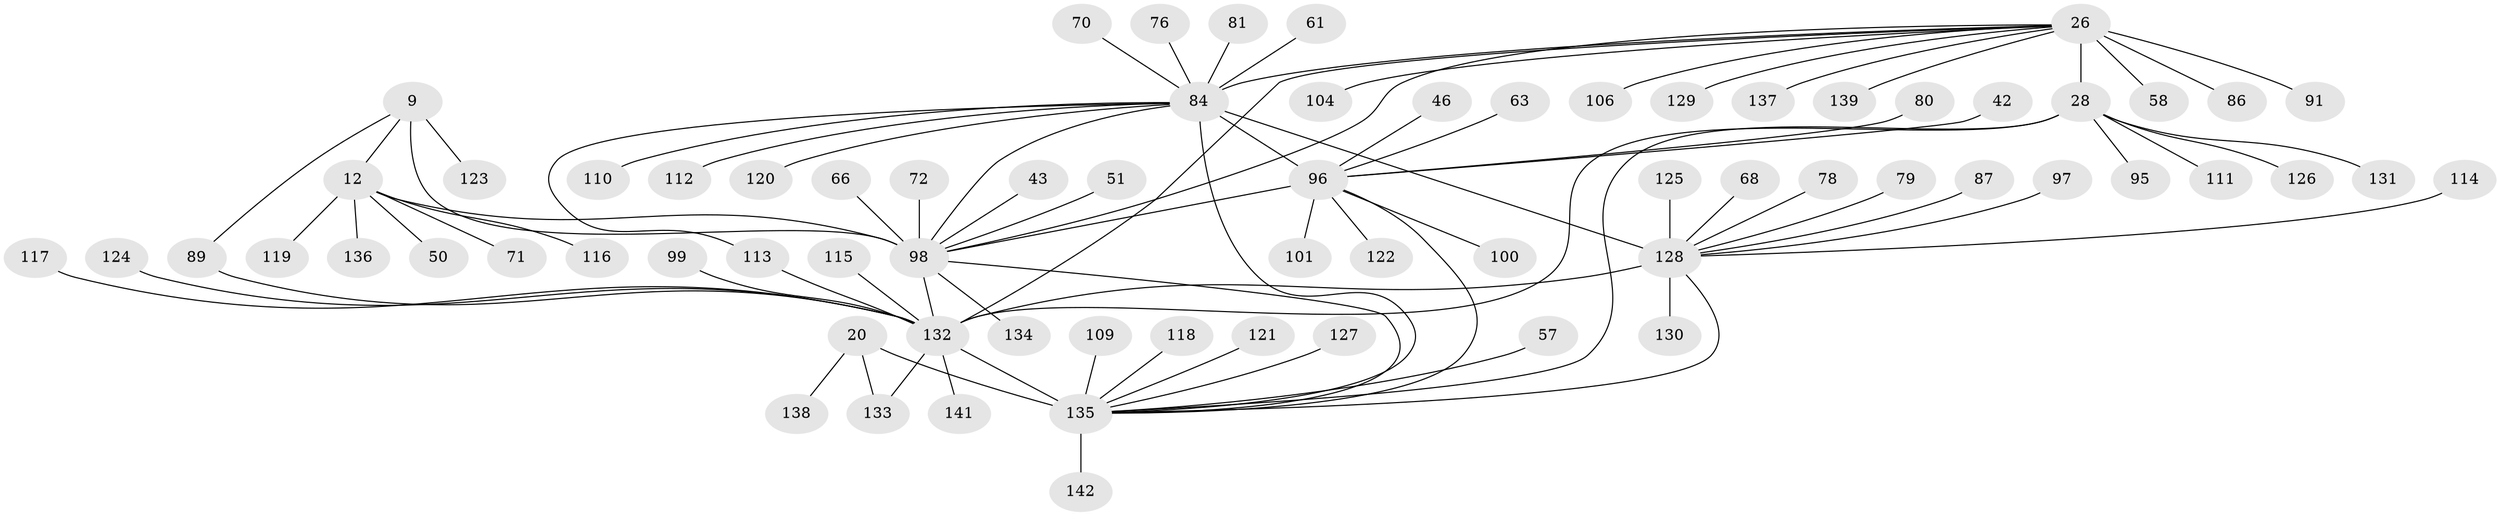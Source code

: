 // original degree distribution, {11: 0.028169014084507043, 8: 0.056338028169014086, 9: 0.056338028169014086, 15: 0.007042253521126761, 10: 0.04929577464788732, 7: 0.02112676056338028, 12: 0.02112676056338028, 6: 0.007042253521126761, 1: 0.5704225352112676, 2: 0.14084507042253522, 4: 0.02112676056338028, 3: 0.02112676056338028}
// Generated by graph-tools (version 1.1) at 2025/55/03/09/25 04:55:10]
// undirected, 71 vertices, 84 edges
graph export_dot {
graph [start="1"]
  node [color=gray90,style=filled];
  9 [super="+8"];
  12 [super="+10"];
  20 [super="+17"];
  26 [super="+24"];
  28 [super="+27+25"];
  42 [super="+40"];
  43;
  46;
  50;
  51;
  57;
  58;
  61;
  63;
  66;
  68;
  70;
  71;
  72;
  76;
  78;
  79 [super="+77"];
  80;
  81 [super="+62"];
  84 [super="+74+37+44"];
  86;
  87;
  89 [super="+39+69"];
  91;
  95 [super="+54"];
  96 [super="+35"];
  97;
  98 [super="+14+41"];
  99;
  100;
  101;
  104;
  106;
  109;
  110;
  111;
  112;
  113;
  114;
  115;
  116;
  117 [super="+108"];
  118 [super="+90"];
  119;
  120 [super="+60"];
  121;
  122;
  123;
  124;
  125;
  126;
  127;
  128 [super="+6"];
  129;
  130;
  131;
  132 [super="+82+83+107+88"];
  133;
  134;
  135 [super="+103+36+105"];
  136 [super="+85"];
  137;
  138;
  139;
  141;
  142 [super="+140"];
  9 -- 12 [weight=4];
  9 -- 123;
  9 -- 89;
  9 -- 98 [weight=6];
  12 -- 50;
  12 -- 71;
  12 -- 116;
  12 -- 119;
  12 -- 136;
  12 -- 98 [weight=6];
  20 -- 133;
  20 -- 138;
  20 -- 135 [weight=10];
  26 -- 28 [weight=12];
  26 -- 104;
  26 -- 129;
  26 -- 58;
  26 -- 137;
  26 -- 106;
  26 -- 139;
  26 -- 86;
  26 -- 91;
  26 -- 84;
  26 -- 132 [weight=2];
  26 -- 98;
  28 -- 131;
  28 -- 126;
  28 -- 95;
  28 -- 111;
  28 -- 132 [weight=2];
  28 -- 135 [weight=2];
  42 -- 96;
  43 -- 98;
  46 -- 96;
  51 -- 98;
  57 -- 135;
  61 -- 84;
  63 -- 96;
  66 -- 98;
  68 -- 128;
  70 -- 84;
  72 -- 98;
  76 -- 84;
  78 -- 128;
  79 -- 128;
  80 -- 96;
  81 -- 84;
  84 -- 110;
  84 -- 112;
  84 -- 113;
  84 -- 120;
  84 -- 135;
  84 -- 98 [weight=3];
  84 -- 96 [weight=12];
  84 -- 128;
  87 -- 128;
  89 -- 132;
  96 -- 98;
  96 -- 100;
  96 -- 101;
  96 -- 135;
  96 -- 122;
  97 -- 128;
  98 -- 132;
  98 -- 134;
  98 -- 135;
  99 -- 132;
  109 -- 135;
  113 -- 132;
  114 -- 128;
  115 -- 132;
  117 -- 132;
  118 -- 135;
  121 -- 135;
  124 -- 132;
  125 -- 128;
  127 -- 135;
  128 -- 130;
  128 -- 132 [weight=13];
  128 -- 135;
  132 -- 133;
  132 -- 141;
  132 -- 135;
  135 -- 142;
}
